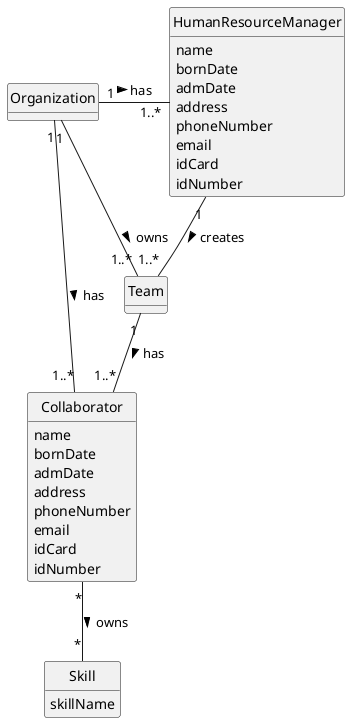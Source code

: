 @startuml
skinparam monochrome true
skinparam packageStyle rectangle
skinparam shadowing false

skinparam classAttributeIconSize 0

hide circle
hide methods

class Organization {
}

class HumanResourceManager {
    name
    bornDate
    admDate
    address
    phoneNumber
    email
    idCard
    idNumber
}

class Skill {
    skillName
}

class Collaborator {
    name
    bornDate
    admDate
    address
    phoneNumber
    email
    idCard
    idNumber
}

class Team {
}

Organization "1" - "1..*" Collaborator: has >
Organization "1" - "1..*" HumanResourceManager : has >
Collaborator "*" -- "*" Skill : owns >
Organization "1" - "1..*" Team: owns >
Team "1" -- "1..*" Collaborator : has >
HumanResourceManager "1" -- "1..*" Team : creates >
@enduml